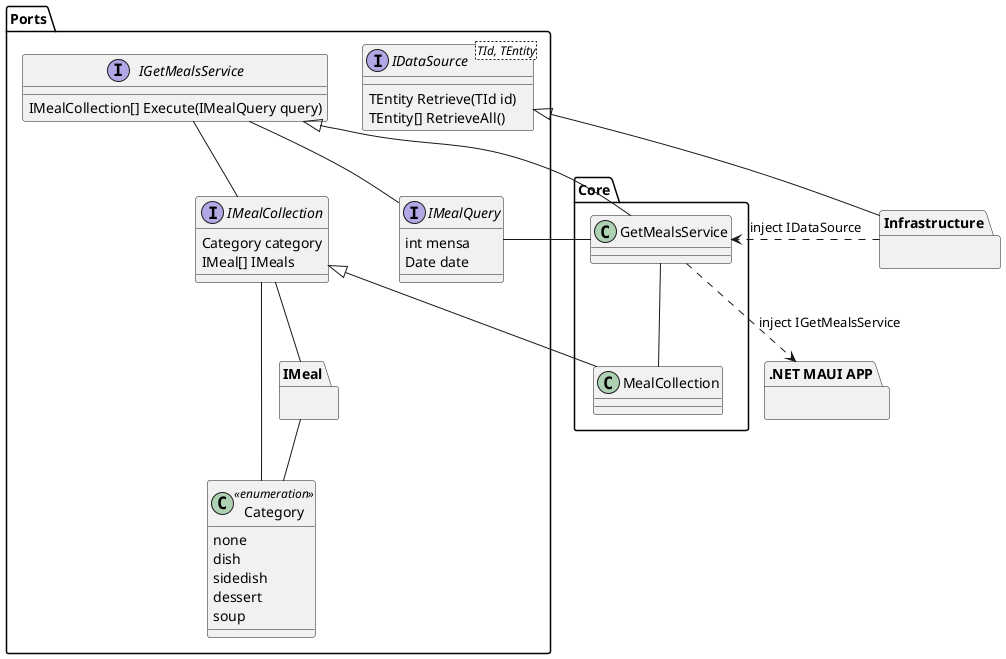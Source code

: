 @startuml

package ".NET MAUI APP" as App {

}

package Ports {

	class Category << enumeration >> {
		none
		dish
		sidedish
		dessert
		soup
	}

	package IMeal {
	}


        interface IMealCollection {
                Category category
                IMeal[] IMeals
        }

        interface IMealQuery {
                int mensa
                Date date
        }

        interface IGetMealsService {
               IMealCollection[] Execute(IMealQuery query)
        }

        		interface IDataSource<TId, TEntity> {
		TEntity Retrieve(TId id)
		TEntity[] RetrieveAll()
	}


}

package Infrastructure {

}

package Core {
        class GetMealsService {

        }

        class MealCollection {

        }
}

IGetMealsService -- IMealCollection
IGetMealsService -- IMealQuery
IMealCollection -- IMeal
IMealCollection -- Category
IMeal -- Category
IMealCollection <|-- MealCollection
IGetMealsService <|-- GetMealsService
'IGetMealsService -- MensaView 
'IDataSource ..> GetMealsService : injected
'IDataSource -- GetMealsService
GetMealsService -- MealCollection
'GetMealsService -- IDataSource
GetMealsService -- IMealQuery
Infrastructure ..> GetMealsService : inject IDataSource
GetMealsService ..> App : inject IGetMealsService
IDataSource <|-- Infrastructure

@enduml

